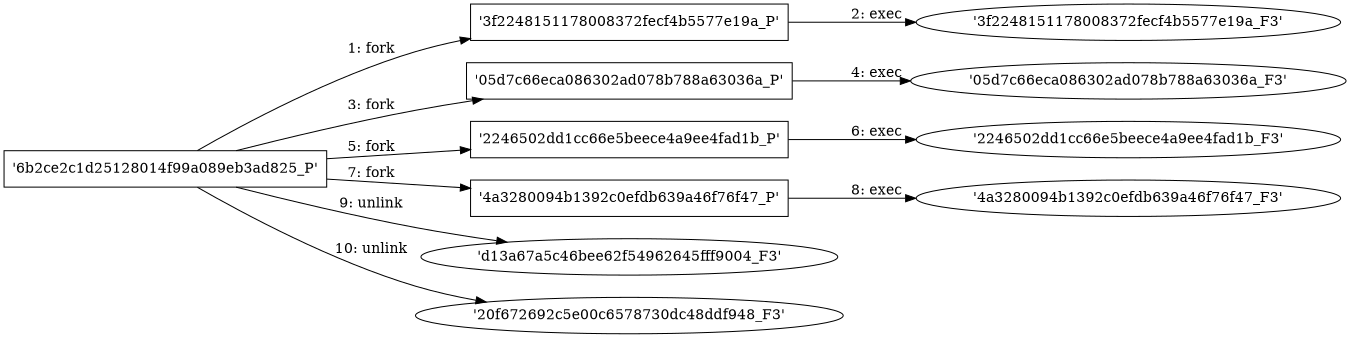 digraph "D:\Learning\Paper\apt\基于CTI的攻击预警\Dataset\攻击图\ASGfromALLCTI\Cyber Security Week in Review (March 15).dot" {
rankdir="LR"
size="9"
fixedsize="false"
splines="true"
nodesep=0.3
ranksep=0
fontsize=10
overlap="scalexy"
engine= "neato"
	"'6b2ce2c1d25128014f99a089eb3ad825_P'" [node_type=Process shape=box]
	"'3f2248151178008372fecf4b5577e19a_P'" [node_type=Process shape=box]
	"'6b2ce2c1d25128014f99a089eb3ad825_P'" -> "'3f2248151178008372fecf4b5577e19a_P'" [label="1: fork"]
	"'3f2248151178008372fecf4b5577e19a_P'" [node_type=Process shape=box]
	"'3f2248151178008372fecf4b5577e19a_F3'" [node_type=File shape=ellipse]
	"'3f2248151178008372fecf4b5577e19a_P'" -> "'3f2248151178008372fecf4b5577e19a_F3'" [label="2: exec"]
	"'6b2ce2c1d25128014f99a089eb3ad825_P'" [node_type=Process shape=box]
	"'05d7c66eca086302ad078b788a63036a_P'" [node_type=Process shape=box]
	"'6b2ce2c1d25128014f99a089eb3ad825_P'" -> "'05d7c66eca086302ad078b788a63036a_P'" [label="3: fork"]
	"'05d7c66eca086302ad078b788a63036a_P'" [node_type=Process shape=box]
	"'05d7c66eca086302ad078b788a63036a_F3'" [node_type=File shape=ellipse]
	"'05d7c66eca086302ad078b788a63036a_P'" -> "'05d7c66eca086302ad078b788a63036a_F3'" [label="4: exec"]
	"'6b2ce2c1d25128014f99a089eb3ad825_P'" [node_type=Process shape=box]
	"'2246502dd1cc66e5beece4a9ee4fad1b_P'" [node_type=Process shape=box]
	"'6b2ce2c1d25128014f99a089eb3ad825_P'" -> "'2246502dd1cc66e5beece4a9ee4fad1b_P'" [label="5: fork"]
	"'2246502dd1cc66e5beece4a9ee4fad1b_P'" [node_type=Process shape=box]
	"'2246502dd1cc66e5beece4a9ee4fad1b_F3'" [node_type=File shape=ellipse]
	"'2246502dd1cc66e5beece4a9ee4fad1b_P'" -> "'2246502dd1cc66e5beece4a9ee4fad1b_F3'" [label="6: exec"]
	"'6b2ce2c1d25128014f99a089eb3ad825_P'" [node_type=Process shape=box]
	"'4a3280094b1392c0efdb639a46f76f47_P'" [node_type=Process shape=box]
	"'6b2ce2c1d25128014f99a089eb3ad825_P'" -> "'4a3280094b1392c0efdb639a46f76f47_P'" [label="7: fork"]
	"'4a3280094b1392c0efdb639a46f76f47_P'" [node_type=Process shape=box]
	"'4a3280094b1392c0efdb639a46f76f47_F3'" [node_type=File shape=ellipse]
	"'4a3280094b1392c0efdb639a46f76f47_P'" -> "'4a3280094b1392c0efdb639a46f76f47_F3'" [label="8: exec"]
	"'d13a67a5c46bee62f54962645fff9004_F3'" [node_type=file shape=ellipse]
	"'6b2ce2c1d25128014f99a089eb3ad825_P'" [node_type=Process shape=box]
	"'6b2ce2c1d25128014f99a089eb3ad825_P'" -> "'d13a67a5c46bee62f54962645fff9004_F3'" [label="9: unlink"]
	"'20f672692c5e00c6578730dc48ddf948_F3'" [node_type=file shape=ellipse]
	"'6b2ce2c1d25128014f99a089eb3ad825_P'" [node_type=Process shape=box]
	"'6b2ce2c1d25128014f99a089eb3ad825_P'" -> "'20f672692c5e00c6578730dc48ddf948_F3'" [label="10: unlink"]
}
